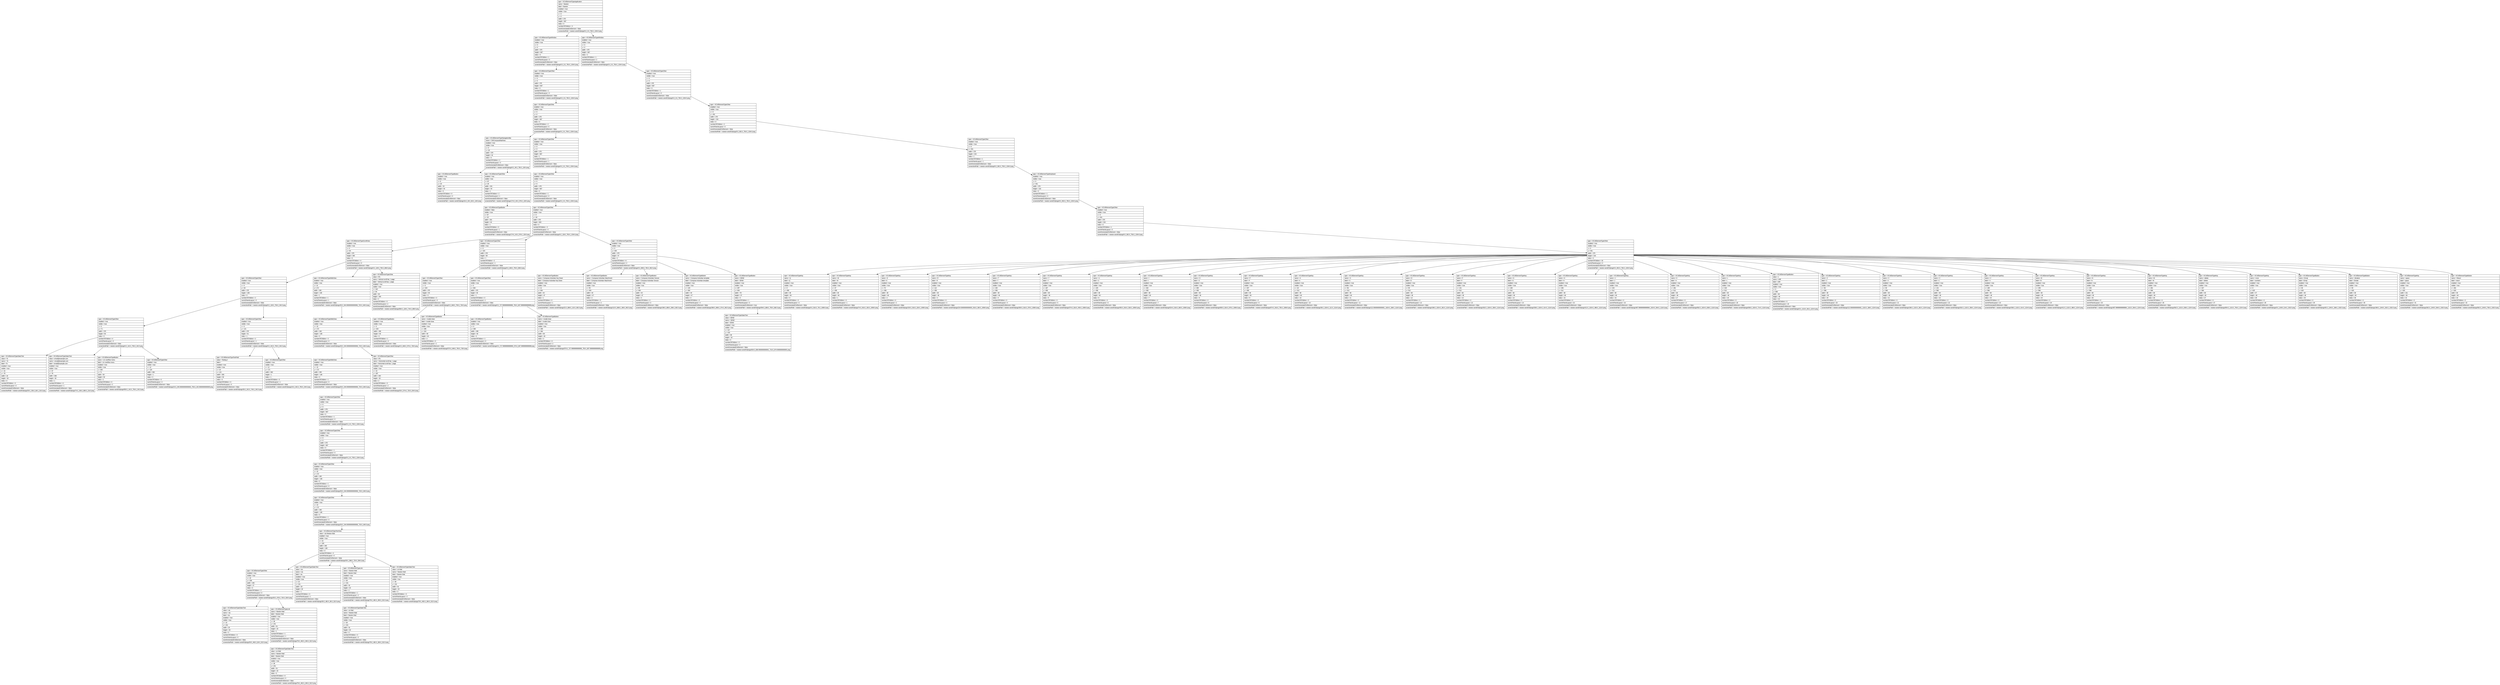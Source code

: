 digraph Layout {

	node [shape=record fontname=Arial];

	0	[label="{type = XCUIElementTypeApplication\l|name = Newton\l|label = Newton\l|enabled = true\l|visible = true\l|x = 0\l|y = 0\l|width = 375\l|height = 667\l|index = 0\l|numberOfChildren = 3\l|eventGeneratedOnElement = false \l|screenshotPath = newton-send/S3/pngs/0.0_0.0_750.0_1334.0.png\l}"]
	1	[label="{type = XCUIElementTypeWindow\l|enabled = true\l|visible = true\l|x = 0\l|y = 0\l|width = 375\l|height = 667\l|index = 0\l|numberOfChildren = 1\l|numInParentLayout = 0\l|eventGeneratedOnElement = false \l|screenshotPath = newton-send/S3/pngs/0.0_0.0_750.0_1334.0.png\l}"]
	2	[label="{type = XCUIElementTypeWindow\l|enabled = true\l|visible = true\l|x = 0\l|y = 0\l|width = 375\l|height = 667\l|index = 2\l|numberOfChildren = 1\l|numInParentLayout = 2\l|eventGeneratedOnElement = false \l|screenshotPath = newton-send/S3/pngs/0.0_0.0_750.0_1334.0.png\l}"]
	3	[label="{type = XCUIElementTypeOther\l|enabled = true\l|visible = true\l|x = 0\l|y = 0\l|width = 375\l|height = 667\l|index = 0\l|numberOfChildren = 1\l|numInParentLayout = 0\l|eventGeneratedOnElement = false \l|screenshotPath = newton-send/S3/pngs/0.0_0.0_750.0_1334.0.png\l}"]
	4	[label="{type = XCUIElementTypeOther\l|enabled = true\l|visible = true\l|x = 0\l|y = 0\l|width = 375\l|height = 667\l|index = 0\l|numberOfChildren = 1\l|numInParentLayout = 0\l|eventGeneratedOnElement = false \l|screenshotPath = newton-send/S3/pngs/0.0_0.0_750.0_1334.0.png\l}"]
	5	[label="{type = XCUIElementTypeOther\l|enabled = true\l|visible = true\l|x = 0\l|y = 0\l|width = 375\l|height = 667\l|index = 0\l|numberOfChildren = 2\l|numInParentLayout = 0\l|eventGeneratedOnElement = false \l|screenshotPath = newton-send/S3/pngs/0.0_0.0_750.0_1334.0.png\l}"]
	6	[label="{type = XCUIElementTypeOther\l|enabled = true\l|visible = true\l|x = 0\l|y = 451\l|width = 375\l|height = 216\l|index = 0\l|numberOfChildren = 2\l|numInParentLayout = 0\l|eventGeneratedOnElement = false \l|screenshotPath = newton-send/S3/pngs/0.0_902.0_750.0_1334.0.png\l}"]
	7	[label="{type = XCUIElementTypeNavigationBar\l|name = CMComposeMailView\l|enabled = true\l|visible = true\l|x = 0\l|y = 20\l|width = 375\l|height = 44\l|index = 0\l|numberOfChildren = 2\l|numInParentLayout = 0\l|eventGeneratedOnElement = false \l|screenshotPath = newton-send/S3/pngs/0.0_40.0_750.0_128.0.png\l}"]
	8	[label="{type = XCUIElementTypeOther\l|enabled = true\l|visible = true\l|x = 0\l|y = 0\l|width = 375\l|height = 667\l|index = 1\l|numberOfChildren = 1\l|numInParentLayout = 1\l|eventGeneratedOnElement = false \l|screenshotPath = newton-send/S3/pngs/0.0_0.0_750.0_1334.0.png\l}"]
	9	[label="{type = XCUIElementTypeOther\l|enabled = true\l|visible = true\l|x = 0\l|y = 451\l|width = 375\l|height = 216\l|index = 1\l|numberOfChildren = 1\l|numInParentLayout = 1\l|eventGeneratedOnElement = false \l|screenshotPath = newton-send/S3/pngs/0.0_902.0_750.0_1334.0.png\l}"]
	10	[label="{type = XCUIElementTypeButton\l|enabled = true\l|visible = true\l|x = 8\l|y = 20\l|width = 32\l|height = 44\l|index = 0\l|numberOfChildren = 0\l|numInParentLayout = 0\l|eventGeneratedOnElement = false \l|screenshotPath = newton-send/S3/pngs/16.0_40.0_80.0_128.0.png\l}"]
	11	[label="{type = XCUIElementTypeOther\l|enabled = true\l|visible = true\l|x = 87\l|y = 20\l|width = 201\l|height = 44\l|index = 1\l|numberOfChildren = 2\l|numInParentLayout = 1\l|eventGeneratedOnElement = false \l|screenshotPath = newton-send/S3/pngs/174.0_40.0_576.0_128.0.png\l}"]
	12	[label="{type = XCUIElementTypeOther\l|enabled = true\l|visible = true\l|x = 0\l|y = 0\l|width = 375\l|height = 667\l|index = 0\l|numberOfChildren = 1\l|numInParentLayout = 0\l|eventGeneratedOnElement = false \l|screenshotPath = newton-send/S3/pngs/0.0_0.0_750.0_1334.0.png\l}"]
	13	[label="{type = XCUIElementTypeKeyboard\l|enabled = true\l|visible = true\l|x = 0\l|y = 451\l|width = 375\l|height = 216\l|index = 0\l|numberOfChildren = 1\l|numInParentLayout = 0\l|eventGeneratedOnElement = false \l|screenshotPath = newton-send/S3/pngs/0.0_902.0_750.0_1334.0.png\l}"]
	14	[label="{type = XCUIElementTypeButton\l|enabled = false\l|visible = true\l|x = 87\l|y = 20\l|width = 201\l|height = 44\l|index = 1\l|numberOfChildren = 0\l|numInParentLayout = 1\l|eventGeneratedOnElement = false \l|screenshotPath = newton-send/S3/pngs/174.0_40.0_576.0_128.0.png\l}"]
	15	[label="{type = XCUIElementTypeOther\l|enabled = true\l|visible = true\l|x = 0\l|y = 64\l|width = 375\l|height = 603\l|index = 0\l|numberOfChildren = 3\l|numInParentLayout = 0\l|eventGeneratedOnElement = false \l|screenshotPath = newton-send/S3/pngs/0.0_128.0_750.0_1334.0.png\l}"]
	16	[label="{type = XCUIElementTypeOther\l|enabled = true\l|visible = true\l|x = 0\l|y = 451\l|width = 375\l|height = 216\l|index = 0\l|numberOfChildren = 1\l|numInParentLayout = 0\l|eventGeneratedOnElement = false \l|screenshotPath = newton-send/S3/pngs/0.0_902.0_750.0_1334.0.png\l}"]
	17	[label="{type = XCUIElementTypeScrollView\l|enabled = true\l|visible = true\l|x = 0\l|y = 64\l|width = 375\l|height = 340\l|index = 0\l|numberOfChildren = 4\l|numInParentLayout = 0\l|eventGeneratedOnElement = false \l|screenshotPath = newton-send/S3/pngs/0.0_128.0_750.0_808.0.png\l}"]
	18	[label="{type = XCUIElementTypeOther\l|enabled = true\l|visible = true\l|x = 0\l|y = 324\l|width = 375\l|height = 80\l|index = 1\l|numberOfChildren = 2\l|numInParentLayout = 1\l|eventGeneratedOnElement = false \l|screenshotPath = newton-send/S3/pngs/0.0_648.0_750.0_808.0.png\l}"]
	19	[label="{type = XCUIElementTypeOther\l|enabled = true\l|visible = true\l|x = 0\l|y = 404\l|width = 375\l|height = 47\l|index = 2\l|numberOfChildren = 6\l|numInParentLayout = 2\l|eventGeneratedOnElement = false \l|screenshotPath = newton-send/S3/pngs/0.0_808.0_750.0_902.0.png\l}"]
	20	[label="{type = XCUIElementTypeOther\l|enabled = true\l|visible = true\l|x = 0\l|y = 451\l|width = 375\l|height = 216\l|index = 0\l|numberOfChildren = 33\l|numInParentLayout = 0\l|eventGeneratedOnElement = false \l|screenshotPath = newton-send/S3/pngs/0.0_902.0_750.0_1334.0.png\l}"]
	21	[label="{type = XCUIElementTypeOther\l|enabled = true\l|visible = true\l|x = 0\l|y = 64\l|width = 375\l|height = 108\l|index = 0\l|numberOfChildren = 2\l|numInParentLayout = 0\l|eventGeneratedOnElement = false \l|screenshotPath = newton-send/S3/pngs/0.0_128.0_750.0_344.0.png\l}"]
	22	[label="{type = XCUIElementTypeWebView\l|enabled = true\l|visible = true\l|x = 15\l|y = 172\l|width = 345\l|height = 148\l|index = 1\l|numberOfChildren = 1\l|numInParentLayout = 1\l|eventGeneratedOnElement = false \l|screenshotPath = newton-send/S3/pngs/30.0_344.00000000000006_720.0_640.0.png\l}"]
	23	[label="{type = XCUIElementTypeOther\l|value = 0%\l|name = Vertical scroll bar, 1 page\l|label = Vertical scroll bar, 1 page\l|enabled = true\l|visible = true\l|x = 342\l|y = 64\l|width = 30\l|height = 340\l|index = 2\l|numberOfChildren = 0\l|numInParentLayout = 2\l|eventGeneratedOnElement = false \l|screenshotPath = newton-send/S3/pngs/684.0_128.0_744.0_808.0.png\l}"]
	24	[label="{type = XCUIElementTypeOther\l|enabled = true\l|visible = true\l|x = 0\l|y = 324\l|width = 375\l|height = 40\l|index = 0\l|numberOfChildren = 3\l|numInParentLayout = 0\l|eventGeneratedOnElement = false \l|screenshotPath = newton-send/S3/pngs/0.0_648.0_750.0_728.0.png\l}"]
	25	[label="{type = XCUIElementTypeOther\l|enabled = true\l|visible = true\l|x = 0\l|y = 364\l|width = 375\l|height = 40\l|index = 1\l|numberOfChildren = 3\l|numInParentLayout = 1\l|eventGeneratedOnElement = false \l|screenshotPath = newton-send/S3/pngs/0.0_727.9999999999999_750.0_807.9999999999999.png\l}"]
	26	[label="{type = XCUIElementTypeButton\l|name = Compose Actionbar Key Down\l|label = Compose Actionbar Key Down\l|enabled = true\l|visible = true\l|x = 11\l|y = 404\l|width = 44\l|height = 47\l|index = 1\l|numberOfChildren = 0\l|numInParentLayout = 1\l|eventGeneratedOnElement = false \l|screenshotPath = newton-send/S3/pngs/22.0_808.0_110.0_902.0.png\l}"]
	27	[label="{type = XCUIElementTypeButton\l|name = Compose Actionbar Attachment\l|label = Compose Actionbar Attachment\l|enabled = true\l|visible = true\l|x = 55\l|y = 404\l|width = 44\l|height = 47\l|index = 2\l|numberOfChildren = 0\l|numInParentLayout = 2\l|eventGeneratedOnElement = false \l|screenshotPath = newton-send/S3/pngs/110.0_808.0_198.0_902.0.png\l}"]
	28	[label="{type = XCUIElementTypeButton\l|name = Compose Actionbar Snooze\l|label = Compose Actionbar Snooze\l|enabled = true\l|visible = true\l|x = 99\l|y = 404\l|width = 44\l|height = 47\l|index = 3\l|numberOfChildren = 0\l|numInParentLayout = 3\l|eventGeneratedOnElement = false \l|screenshotPath = newton-send/S3/pngs/198.0_808.0_286.0_902.0.png\l}"]
	29	[label="{type = XCUIElementTypeButton\l|name = Compose Actionbar template\l|label = Compose Actionbar template\l|enabled = true\l|visible = true\l|x = 143\l|y = 404\l|width = 44\l|height = 47\l|index = 4\l|numberOfChildren = 0\l|numInParentLayout = 4\l|eventGeneratedOnElement = false \l|screenshotPath = newton-send/S3/pngs/286.0_808.0_374.0_902.0.png\l}"]
	30	[label="{type = XCUIElementTypeButton\l|name = SEND\l|label = SEND\l|enabled = true\l|visible = true\l|x = 297\l|y = 404\l|width = 78\l|height = 37\l|index = 5\l|numberOfChildren = 1\l|numInParentLayout = 5\l|eventGeneratedOnElement = true \l|screenshotPath = newton-send/S3/pngs/594.0_808.0_750.0_882.0.png\l}"]
	31	[label="{type = XCUIElementTypeKey\l|name = Q\l|label = Q\l|enabled = true\l|visible = true\l|x = 0\l|y = 458\l|width = 38\l|height = 46\l|index = 0\l|numberOfChildren = 0\l|numInParentLayout = 0\l|eventGeneratedOnElement = false \l|screenshotPath = newton-send/S3/pngs/0.0_916.0_76.0_1008.0.png\l}"]
	32	[label="{type = XCUIElementTypeKey\l|name = W\l|label = W\l|enabled = true\l|visible = true\l|x = 37\l|y = 458\l|width = 38\l|height = 46\l|index = 1\l|numberOfChildren = 0\l|numInParentLayout = 1\l|eventGeneratedOnElement = false \l|screenshotPath = newton-send/S3/pngs/74.0_916.0_150.0_1008.0.png\l}"]
	33	[label="{type = XCUIElementTypeKey\l|name = E\l|label = E\l|enabled = true\l|visible = true\l|x = 75\l|y = 458\l|width = 38\l|height = 46\l|index = 2\l|numberOfChildren = 0\l|numInParentLayout = 2\l|eventGeneratedOnElement = false \l|screenshotPath = newton-send/S3/pngs/150.0_916.0_226.0_1008.0.png\l}"]
	34	[label="{type = XCUIElementTypeKey\l|name = R\l|label = R\l|enabled = true\l|visible = true\l|x = 112\l|y = 458\l|width = 38\l|height = 46\l|index = 3\l|numberOfChildren = 0\l|numInParentLayout = 3\l|eventGeneratedOnElement = false \l|screenshotPath = newton-send/S3/pngs/224.00000000000003_916.0_300.0_1008.0.png\l}"]
	35	[label="{type = XCUIElementTypeKey\l|name = T\l|label = T\l|enabled = true\l|visible = true\l|x = 150\l|y = 458\l|width = 38\l|height = 46\l|index = 4\l|numberOfChildren = 0\l|numInParentLayout = 4\l|eventGeneratedOnElement = false \l|screenshotPath = newton-send/S3/pngs/300.0_916.0_376.0_1008.0.png\l}"]
	36	[label="{type = XCUIElementTypeKey\l|name = Y\l|label = Y\l|enabled = true\l|visible = true\l|x = 187\l|y = 458\l|width = 38\l|height = 46\l|index = 5\l|numberOfChildren = 0\l|numInParentLayout = 5\l|eventGeneratedOnElement = false \l|screenshotPath = newton-send/S3/pngs/374.0_916.0_450.0_1008.0.png\l}"]
	37	[label="{type = XCUIElementTypeKey\l|name = U\l|label = U\l|enabled = true\l|visible = true\l|x = 225\l|y = 458\l|width = 38\l|height = 46\l|index = 6\l|numberOfChildren = 0\l|numInParentLayout = 6\l|eventGeneratedOnElement = false \l|screenshotPath = newton-send/S3/pngs/450.0_916.0_526.0_1008.0.png\l}"]
	38	[label="{type = XCUIElementTypeKey\l|name = I\l|label = I\l|enabled = true\l|visible = true\l|x = 262\l|y = 458\l|width = 38\l|height = 46\l|index = 7\l|numberOfChildren = 0\l|numInParentLayout = 7\l|eventGeneratedOnElement = false \l|screenshotPath = newton-send/S3/pngs/524.0_916.0_600.0_1008.0.png\l}"]
	39	[label="{type = XCUIElementTypeKey\l|name = O\l|label = O\l|enabled = true\l|visible = true\l|x = 300\l|y = 458\l|width = 38\l|height = 46\l|index = 8\l|numberOfChildren = 0\l|numInParentLayout = 8\l|eventGeneratedOnElement = false \l|screenshotPath = newton-send/S3/pngs/600.0_916.0_676.0_1008.0.png\l}"]
	40	[label="{type = XCUIElementTypeKey\l|name = P\l|label = P\l|enabled = true\l|visible = true\l|x = 337\l|y = 458\l|width = 38\l|height = 46\l|index = 9\l|numberOfChildren = 0\l|numInParentLayout = 9\l|eventGeneratedOnElement = false \l|screenshotPath = newton-send/S3/pngs/674.0_916.0_750.0_1008.0.png\l}"]
	41	[label="{type = XCUIElementTypeKey\l|name = A\l|label = A\l|enabled = true\l|visible = true\l|x = 18\l|y = 512\l|width = 38\l|height = 46\l|index = 10\l|numberOfChildren = 0\l|numInParentLayout = 10\l|eventGeneratedOnElement = false \l|screenshotPath = newton-send/S3/pngs/36.0_1024.0_112.0_1116.0.png\l}"]
	42	[label="{type = XCUIElementTypeKey\l|name = S\l|label = S\l|enabled = true\l|visible = true\l|x = 56\l|y = 512\l|width = 38\l|height = 46\l|index = 11\l|numberOfChildren = 0\l|numInParentLayout = 11\l|eventGeneratedOnElement = false \l|screenshotPath = newton-send/S3/pngs/112.00000000000001_1024.0_188.0_1116.0.png\l}"]
	43	[label="{type = XCUIElementTypeKey\l|name = D\l|label = D\l|enabled = true\l|visible = true\l|x = 93\l|y = 512\l|width = 38\l|height = 46\l|index = 12\l|numberOfChildren = 0\l|numInParentLayout = 12\l|eventGeneratedOnElement = false \l|screenshotPath = newton-send/S3/pngs/186.0_1024.0_262.0_1116.0.png\l}"]
	44	[label="{type = XCUIElementTypeKey\l|name = F\l|label = F\l|enabled = true\l|visible = true\l|x = 131\l|y = 512\l|width = 38\l|height = 46\l|index = 13\l|numberOfChildren = 0\l|numInParentLayout = 13\l|eventGeneratedOnElement = false \l|screenshotPath = newton-send/S3/pngs/262.0_1024.0_338.0_1116.0.png\l}"]
	45	[label="{type = XCUIElementTypeKey\l|name = G\l|label = G\l|enabled = true\l|visible = true\l|x = 169\l|y = 512\l|width = 38\l|height = 46\l|index = 14\l|numberOfChildren = 0\l|numInParentLayout = 14\l|eventGeneratedOnElement = false \l|screenshotPath = newton-send/S3/pngs/338.0_1024.0_414.0_1116.0.png\l}"]
	46	[label="{type = XCUIElementTypeKey\l|name = H\l|label = H\l|enabled = true\l|visible = true\l|x = 206\l|y = 512\l|width = 38\l|height = 46\l|index = 15\l|numberOfChildren = 0\l|numInParentLayout = 15\l|eventGeneratedOnElement = false \l|screenshotPath = newton-send/S3/pngs/412.0_1024.0_488.0_1116.0.png\l}"]
	47	[label="{type = XCUIElementTypeKey\l|name = J\l|label = J\l|enabled = true\l|visible = true\l|x = 244\l|y = 512\l|width = 38\l|height = 46\l|index = 16\l|numberOfChildren = 0\l|numInParentLayout = 16\l|eventGeneratedOnElement = false \l|screenshotPath = newton-send/S3/pngs/487.99999999999994_1024.0_564.0_1116.0.png\l}"]
	48	[label="{type = XCUIElementTypeKey\l|name = K\l|label = K\l|enabled = true\l|visible = true\l|x = 281\l|y = 512\l|width = 38\l|height = 46\l|index = 17\l|numberOfChildren = 0\l|numInParentLayout = 17\l|eventGeneratedOnElement = false \l|screenshotPath = newton-send/S3/pngs/562.0_1024.0_638.0_1116.0.png\l}"]
	49	[label="{type = XCUIElementTypeKey\l|name = L\l|label = L\l|enabled = true\l|visible = true\l|x = 319\l|y = 512\l|width = 38\l|height = 46\l|index = 18\l|numberOfChildren = 0\l|numInParentLayout = 18\l|eventGeneratedOnElement = false \l|screenshotPath = newton-send/S3/pngs/638.0_1024.0_714.0_1116.0.png\l}"]
	50	[label="{type = XCUIElementTypeButton\l|value = 1\l|name = shift\l|label = shift\l|enabled = true\l|visible = true\l|x = 0\l|y = 566\l|width = 48\l|height = 46\l|index = 19\l|numberOfChildren = 0\l|numInParentLayout = 19\l|eventGeneratedOnElement = false \l|screenshotPath = newton-send/S3/pngs/0.0_1132.0_96.0_1224.0.png\l}"]
	51	[label="{type = XCUIElementTypeKey\l|name = Z\l|label = Z\l|enabled = true\l|visible = true\l|x = 56\l|y = 566\l|width = 38\l|height = 46\l|index = 20\l|numberOfChildren = 0\l|numInParentLayout = 20\l|eventGeneratedOnElement = false \l|screenshotPath = newton-send/S3/pngs/112.00000000000001_1132.0_188.0_1224.0.png\l}"]
	52	[label="{type = XCUIElementTypeKey\l|name = X\l|label = X\l|enabled = true\l|visible = true\l|x = 93\l|y = 566\l|width = 38\l|height = 46\l|index = 21\l|numberOfChildren = 0\l|numInParentLayout = 21\l|eventGeneratedOnElement = false \l|screenshotPath = newton-send/S3/pngs/186.0_1132.0_262.0_1224.0.png\l}"]
	53	[label="{type = XCUIElementTypeKey\l|name = C\l|label = C\l|enabled = true\l|visible = true\l|x = 131\l|y = 566\l|width = 38\l|height = 46\l|index = 22\l|numberOfChildren = 0\l|numInParentLayout = 22\l|eventGeneratedOnElement = false \l|screenshotPath = newton-send/S3/pngs/262.0_1132.0_338.0_1224.0.png\l}"]
	54	[label="{type = XCUIElementTypeKey\l|name = V\l|label = V\l|enabled = true\l|visible = true\l|x = 169\l|y = 566\l|width = 38\l|height = 46\l|index = 23\l|numberOfChildren = 0\l|numInParentLayout = 23\l|eventGeneratedOnElement = false \l|screenshotPath = newton-send/S3/pngs/338.0_1132.0_414.0_1224.0.png\l}"]
	55	[label="{type = XCUIElementTypeKey\l|name = B\l|label = B\l|enabled = true\l|visible = true\l|x = 206\l|y = 566\l|width = 38\l|height = 46\l|index = 24\l|numberOfChildren = 0\l|numInParentLayout = 24\l|eventGeneratedOnElement = false \l|screenshotPath = newton-send/S3/pngs/412.0_1132.0_488.0_1224.0.png\l}"]
	56	[label="{type = XCUIElementTypeKey\l|name = N\l|label = N\l|enabled = true\l|visible = true\l|x = 244\l|y = 566\l|width = 38\l|height = 46\l|index = 25\l|numberOfChildren = 0\l|numInParentLayout = 25\l|eventGeneratedOnElement = false \l|screenshotPath = newton-send/S3/pngs/487.99999999999994_1132.0_564.0_1224.0.png\l}"]
	57	[label="{type = XCUIElementTypeKey\l|name = M\l|label = M\l|enabled = true\l|visible = true\l|x = 281\l|y = 566\l|width = 38\l|height = 46\l|index = 26\l|numberOfChildren = 0\l|numInParentLayout = 26\l|eventGeneratedOnElement = false \l|screenshotPath = newton-send/S3/pngs/562.0_1132.0_638.0_1224.0.png\l}"]
	58	[label="{type = XCUIElementTypeKey\l|name = delete\l|label = delete\l|enabled = true\l|visible = true\l|x = 327\l|y = 566\l|width = 48\l|height = 46\l|index = 27\l|numberOfChildren = 0\l|numInParentLayout = 27\l|eventGeneratedOnElement = false \l|screenshotPath = newton-send/S3/pngs/654.0_1132.0_750.0_1224.0.png\l}"]
	59	[label="{type = XCUIElementTypeKey\l|name = more\l|label = numbers\l|enabled = true\l|visible = true\l|x = 0\l|y = 620\l|width = 47\l|height = 46\l|index = 28\l|numberOfChildren = 0\l|numInParentLayout = 28\l|eventGeneratedOnElement = false \l|screenshotPath = newton-send/S3/pngs/0.0_1240.0_94.0_1332.0.png\l}"]
	60	[label="{type = XCUIElementTypeButton\l|name = Emoji\l|label = Emoji\l|enabled = true\l|visible = true\l|x = 46\l|y = 620\l|width = 48\l|height = 46\l|index = 29\l|numberOfChildren = 0\l|numInParentLayout = 29\l|eventGeneratedOnElement = false \l|screenshotPath = newton-send/S3/pngs/92.0_1240.0_188.0_1332.0.png\l}"]
	61	[label="{type = XCUIElementTypeButton\l|name = dictation\l|label = Dictate\l|enabled = true\l|visible = true\l|x = 93\l|y = 620\l|width = 38\l|height = 46\l|index = 30\l|numberOfChildren = 0\l|numInParentLayout = 30\l|eventGeneratedOnElement = false \l|screenshotPath = newton-send/S3/pngs/186.0_1240.0_262.0_1332.0.png\l}"]
	62	[label="{type = XCUIElementTypeKey\l|name = space\l|label = space\l|enabled = true\l|visible = true\l|x = 131\l|y = 620\l|width = 151\l|height = 46\l|index = 31\l|numberOfChildren = 0\l|numInParentLayout = 31\l|eventGeneratedOnElement = false \l|screenshotPath = newton-send/S3/pngs/262.0_1240.0_564.0_1332.0.png\l}"]
	63	[label="{type = XCUIElementTypeButton\l|name = Return\l|label = return\l|enabled = true\l|visible = true\l|x = 281\l|y = 620\l|width = 94\l|height = 46\l|index = 32\l|numberOfChildren = 0\l|numInParentLayout = 32\l|eventGeneratedOnElement = false \l|screenshotPath = newton-send/S3/pngs/562.0_1240.0_750.0_1332.0.png\l}"]
	64	[label="{type = XCUIElementTypeOther\l|enabled = true\l|visible = true\l|x = 0\l|y = 71\l|width = 375\l|height = 50\l|index = 0\l|numberOfChildren = 4\l|numInParentLayout = 0\l|eventGeneratedOnElement = false \l|screenshotPath = newton-send/S3/pngs/0.0_142.0_750.0_242.0.png\l}"]
	65	[label="{type = XCUIElementTypeOther\l|enabled = true\l|visible = true\l|x = 0\l|y = 121\l|width = 375\l|height = 51\l|index = 1\l|numberOfChildren = 2\l|numInParentLayout = 1\l|eventGeneratedOnElement = false \l|screenshotPath = newton-send/S3/pngs/0.0_242.0_750.0_344.0.png\l}"]
	66	[label="{type = XCUIElementTypeWebView\l|enabled = true\l|visible = true\l|x = 15\l|y = 172\l|width = 345\l|height = 148\l|index = 0\l|numberOfChildren = 3\l|numInParentLayout = 0\l|eventGeneratedOnElement = false \l|screenshotPath = newton-send/S3/pngs/30.0_344.00000000000006_720.0_640.0.png\l}"]
	67	[label="{type = XCUIElementTypeButton\l|enabled = true\l|visible = true\l|x = 0\l|y = 324\l|width = 285\l|height = 40\l|index = 0\l|numberOfChildren = 1\l|numInParentLayout = 0\l|eventGeneratedOnElement = false \l|screenshotPath = newton-send/S3/pngs/0.0_648.0_570.0_728.0.png\l}"]
	68	[label="{type = XCUIElementTypeButton\l|name = modal close\l|label = modal close\l|enabled = true\l|visible = true\l|x = 285\l|y = 324\l|width = 90\l|height = 40\l|index = 2\l|numberOfChildren = 0\l|numInParentLayout = 2\l|eventGeneratedOnElement = false \l|screenshotPath = newton-send/S3/pngs/570.0_648.0_750.0_728.0.png\l}"]
	69	[label="{type = XCUIElementTypeButton\l|enabled = true\l|visible = true\l|x = 0\l|y = 364\l|width = 285\l|height = 40\l|index = 0\l|numberOfChildren = 1\l|numInParentLayout = 0\l|eventGeneratedOnElement = false \l|screenshotPath = newton-send/S3/pngs/0.0_727.9999999999999_570.0_807.9999999999999.png\l}"]
	70	[label="{type = XCUIElementTypeButton\l|name = modal close\l|label = modal close\l|enabled = true\l|visible = true\l|x = 285\l|y = 364\l|width = 90\l|height = 40\l|index = 2\l|numberOfChildren = 0\l|numInParentLayout = 2\l|eventGeneratedOnElement = false \l|screenshotPath = newton-send/S3/pngs/570.0_727.9999999999999_750.0_807.9999999999999.png\l}"]
	71	[label="{type = XCUIElementTypeStaticText\l|value = SEND\l|name = SEND\l|label = SEND\l|enabled = true\l|visible = true\l|x = 317\l|y = 419\l|width = 38\l|height = 18\l|index = 0\l|numberOfChildren = 0\l|numInParentLayout = 0\l|eventGeneratedOnElement = false \l|screenshotPath = newton-send/S3/pngs/634.0_838.0000000000001_710.0_874.0000000000001.png\l}"]
	72	[label="{type = XCUIElementTypeStaticText\l|value = To\l|name = To\l|label = To\l|enabled = true\l|visible = true\l|x = 15\l|y = 78\l|width = 18\l|height = 30\l|index = 0\l|numberOfChildren = 0\l|numInParentLayout = 0\l|eventGeneratedOnElement = false \l|screenshotPath = newton-send/S3/pngs/30.0_156.0_66.0_216.0.png\l}"]
	73	[label="{type = XCUIElementTypeStaticText\l|value = email@example.com\l|name = email@example.com\l|label = email@example.com\l|enabled = true\l|visible = true\l|x = 37\l|y = 78\l|width = 308\l|height = 30\l|index = 1\l|numberOfChildren = 0\l|numInParentLayout = 1\l|eventGeneratedOnElement = false \l|screenshotPath = newton-send/S3/pngs/74.0_156.0_690.0_216.0.png\l}"]
	74	[label="{type = XCUIElementTypeButton\l|name = cm overflow menu\l|label = cm overflow menu\l|enabled = true\l|visible = true\l|x = 325\l|y = 71\l|width = 50\l|height = 50\l|index = 2\l|numberOfChildren = 0\l|numInParentLayout = 2\l|eventGeneratedOnElement = false \l|screenshotPath = newton-send/S3/pngs/650.0_142.0_750.0_242.0.png\l}"]
	75	[label="{type = XCUIElementTypeOther\l|enabled = true\l|visible = true\l|x = 12\l|y = 120\l|width = 363\l|height = 1\l|index = 3\l|numberOfChildren = 0\l|numInParentLayout = 3\l|eventGeneratedOnElement = false \l|screenshotPath = newton-send/S3/pngs/24.0_240.00000000000003_750.0_242.00000000000003.png\l}"]
	76	[label="{type = XCUIElementTypeTextField\l|value = Testing 2\l|label = \l|enabled = true\l|visible = true\l|x = 15\l|y = 121\l|width = 355\l|height = 50\l|index = 0\l|numberOfChildren = 0\l|numInParentLayout = 0\l|eventGeneratedOnElement = false \l|screenshotPath = newton-send/S3/pngs/30.0_242.0_740.0_342.0.png\l}"]
	77	[label="{type = XCUIElementTypeOther\l|enabled = true\l|visible = true\l|x = 12\l|y = 171\l|width = 363\l|height = 1\l|index = 1\l|numberOfChildren = 0\l|numInParentLayout = 1\l|eventGeneratedOnElement = false \l|screenshotPath = newton-send/S3/pngs/24.0_342.0_750.0_344.0.png\l}"]
	78	[label="{type = XCUIElementTypeWebView\l|enabled = true\l|visible = true\l|x = 15\l|y = 172\l|width = 345\l|height = 148\l|index = 0\l|numberOfChildren = 1\l|numInParentLayout = 0\l|eventGeneratedOnElement = false \l|screenshotPath = newton-send/S3/pngs/30.0_344.00000000000006_720.0_640.0.png\l}"]
	79	[label="{type = XCUIElementTypeOther\l|value = 0%\l|name = Horizontal scroll bar, 1 page\l|label = Horizontal scroll bar, 1 page\l|enabled = true\l|visible = true\l|x = 15\l|y = 287\l|width = 345\l|height = 30\l|index = 2\l|numberOfChildren = 0\l|numInParentLayout = 2\l|eventGeneratedOnElement = false \l|screenshotPath = newton-send/S3/pngs/30.0_574.0_720.0_634.0.png\l}"]
	80	[label="{type = XCUIElementTypeOther\l|enabled = true\l|visible = true\l|x = 0\l|y = 0\l|width = 375\l|height = 667\l|index = 0\l|numberOfChildren = 1\l|numInParentLayout = 0\l|eventGeneratedOnElement = false \l|screenshotPath = newton-send/S3/pngs/0.0_0.0_750.0_1334.0.png\l}"]
	81	[label="{type = XCUIElementTypeOther\l|enabled = true\l|visible = true\l|x = 0\l|y = 0\l|width = 375\l|height = 667\l|index = 0\l|numberOfChildren = 1\l|numInParentLayout = 0\l|eventGeneratedOnElement = false \l|screenshotPath = newton-send/S3/pngs/0.0_0.0_750.0_1334.0.png\l}"]
	82	[label="{type = XCUIElementTypeOther\l|enabled = true\l|visible = true\l|x = 15\l|y = 172\l|width = 345\l|height = 148\l|index = 0\l|numberOfChildren = 1\l|numInParentLayout = 0\l|eventGeneratedOnElement = false \l|screenshotPath = newton-send/S3/pngs/30.0_344.00000000000006_720.0_640.0.png\l}"]
	83	[label="{type = XCUIElementTypeOther\l|enabled = true\l|visible = true\l|x = 15\l|y = 172\l|width = 345\l|height = 148\l|index = 0\l|numberOfChildren = 1\l|numInParentLayout = 0\l|eventGeneratedOnElement = false \l|screenshotPath = newton-send/S3/pngs/30.0_344.00000000000006_720.0_640.0.png\l}"]
	84	[label="{type = XCUIElementTypeTextView\l|value =   via Newton Mail \l|enabled = true\l|visible = true\l|x = 15\l|y = 184\l|width = 345\l|height = 108\l|index = 0\l|numberOfChildren = 4\l|numInParentLayout = 0\l|eventGeneratedOnElement = false \l|screenshotPath = newton-send/S3/pngs/30.0_368.0_720.0_584.0.png\l}"]
	85	[label="{type = XCUIElementTypeOther\l|enabled = true\l|visible = true\l|x = 15\l|y = 238\l|width = 345\l|height = 27\l|index = 0\l|numberOfChildren = 2\l|numInParentLayout = 0\l|eventGeneratedOnElement = false \l|screenshotPath = newton-send/S3/pngs/30.0_476.0_720.0_530.0.png\l}"]
	86	[label="{type = XCUIElementTypeStaticText\l|value = via \l|name = via\l|label = via\l|enabled = true\l|visible = true\l|x = 15\l|y = 241\l|width = 25\l|height = 20\l|index = 1\l|numberOfChildren = 0\l|numInParentLayout = 1\l|eventGeneratedOnElement = false \l|screenshotPath = newton-send/S3/pngs/30.0_482.0_80.0_522.0.png\l}"]
	87	[label="{type = XCUIElementTypeLink\l|name = Newton Mail\l|label = Newton Mail\l|enabled = true\l|visible = true\l|x = 39\l|y = 241\l|width = 91\l|height = 20\l|index = 2\l|numberOfChildren = 1\l|numInParentLayout = 2\l|eventGeneratedOnElement = false \l|screenshotPath = newton-send/S3/pngs/78.0_482.0_260.0_522.0.png\l}"]
	88	[label="{type = XCUIElementTypeStaticText\l|value = on Mail\l|name = Newton Mail\l|label = Newton Mail\l|enabled = true\l|visible = true\l|x = 39\l|y = 241\l|width = 91\l|height = 20\l|index = 3\l|numberOfChildren = 0\l|numInParentLayout = 3\l|eventGeneratedOnElement = false \l|screenshotPath = newton-send/S3/pngs/78.0_482.0_260.0_522.0.png\l}"]
	89	[label="{type = XCUIElementTypeStaticText\l|value = via \l|name = via\l|label = via\l|enabled = true\l|visible = true\l|x = 15\l|y = 241\l|width = 25\l|height = 20\l|index = 0\l|numberOfChildren = 0\l|numInParentLayout = 0\l|eventGeneratedOnElement = false \l|screenshotPath = newton-send/S3/pngs/30.0_482.0_80.0_522.0.png\l}"]
	90	[label="{type = XCUIElementTypeLink\l|name = Newton Mail\l|label = Newton Mail\l|enabled = true\l|visible = true\l|x = 39\l|y = 241\l|width = 91\l|height = 20\l|index = 1\l|numberOfChildren = 1\l|numInParentLayout = 1\l|eventGeneratedOnElement = false \l|screenshotPath = newton-send/S3/pngs/78.0_482.0_260.0_522.0.png\l}"]
	91	[label="{type = XCUIElementTypeStaticText\l|value = on Mail\l|name = Newton Mail\l|label = Newton Mail\l|enabled = true\l|visible = true\l|x = 39\l|y = 241\l|width = 91\l|height = 20\l|index = 0\l|numberOfChildren = 0\l|numInParentLayout = 0\l|eventGeneratedOnElement = false \l|screenshotPath = newton-send/S3/pngs/78.0_482.0_260.0_522.0.png\l}"]
	92	[label="{type = XCUIElementTypeStaticText\l|value = on Mail\l|name = Newton Mail\l|label = Newton Mail\l|enabled = true\l|visible = true\l|x = 39\l|y = 241\l|width = 91\l|height = 20\l|index = 0\l|numberOfChildren = 0\l|numInParentLayout = 0\l|eventGeneratedOnElement = false \l|screenshotPath = newton-send/S3/pngs/78.0_482.0_260.0_522.0.png\l}"]


	0 -> 1
	0 -> 2
	1 -> 3
	2 -> 4
	3 -> 5
	4 -> 6
	5 -> 7
	5 -> 8
	6 -> 9
	7 -> 10
	7 -> 11
	8 -> 12
	9 -> 13
	11 -> 14
	12 -> 15
	13 -> 16
	15 -> 17
	15 -> 18
	15 -> 19
	16 -> 20
	17 -> 21
	17 -> 22
	17 -> 23
	18 -> 24
	18 -> 25
	19 -> 26
	19 -> 27
	19 -> 28
	19 -> 29
	19 -> 30
	20 -> 31
	20 -> 32
	20 -> 33
	20 -> 34
	20 -> 35
	20 -> 36
	20 -> 37
	20 -> 38
	20 -> 39
	20 -> 40
	20 -> 41
	20 -> 42
	20 -> 43
	20 -> 44
	20 -> 45
	20 -> 46
	20 -> 47
	20 -> 48
	20 -> 49
	20 -> 50
	20 -> 51
	20 -> 52
	20 -> 53
	20 -> 54
	20 -> 55
	20 -> 56
	20 -> 57
	20 -> 58
	20 -> 59
	20 -> 60
	20 -> 61
	20 -> 62
	20 -> 63
	21 -> 64
	21 -> 65
	22 -> 66
	24 -> 67
	24 -> 68
	25 -> 69
	25 -> 70
	30 -> 71
	64 -> 72
	64 -> 73
	64 -> 74
	64 -> 75
	65 -> 76
	65 -> 77
	66 -> 78
	66 -> 79
	78 -> 80
	80 -> 81
	81 -> 82
	82 -> 83
	83 -> 84
	84 -> 85
	84 -> 86
	84 -> 87
	84 -> 88
	85 -> 89
	85 -> 90
	87 -> 91
	90 -> 92


}